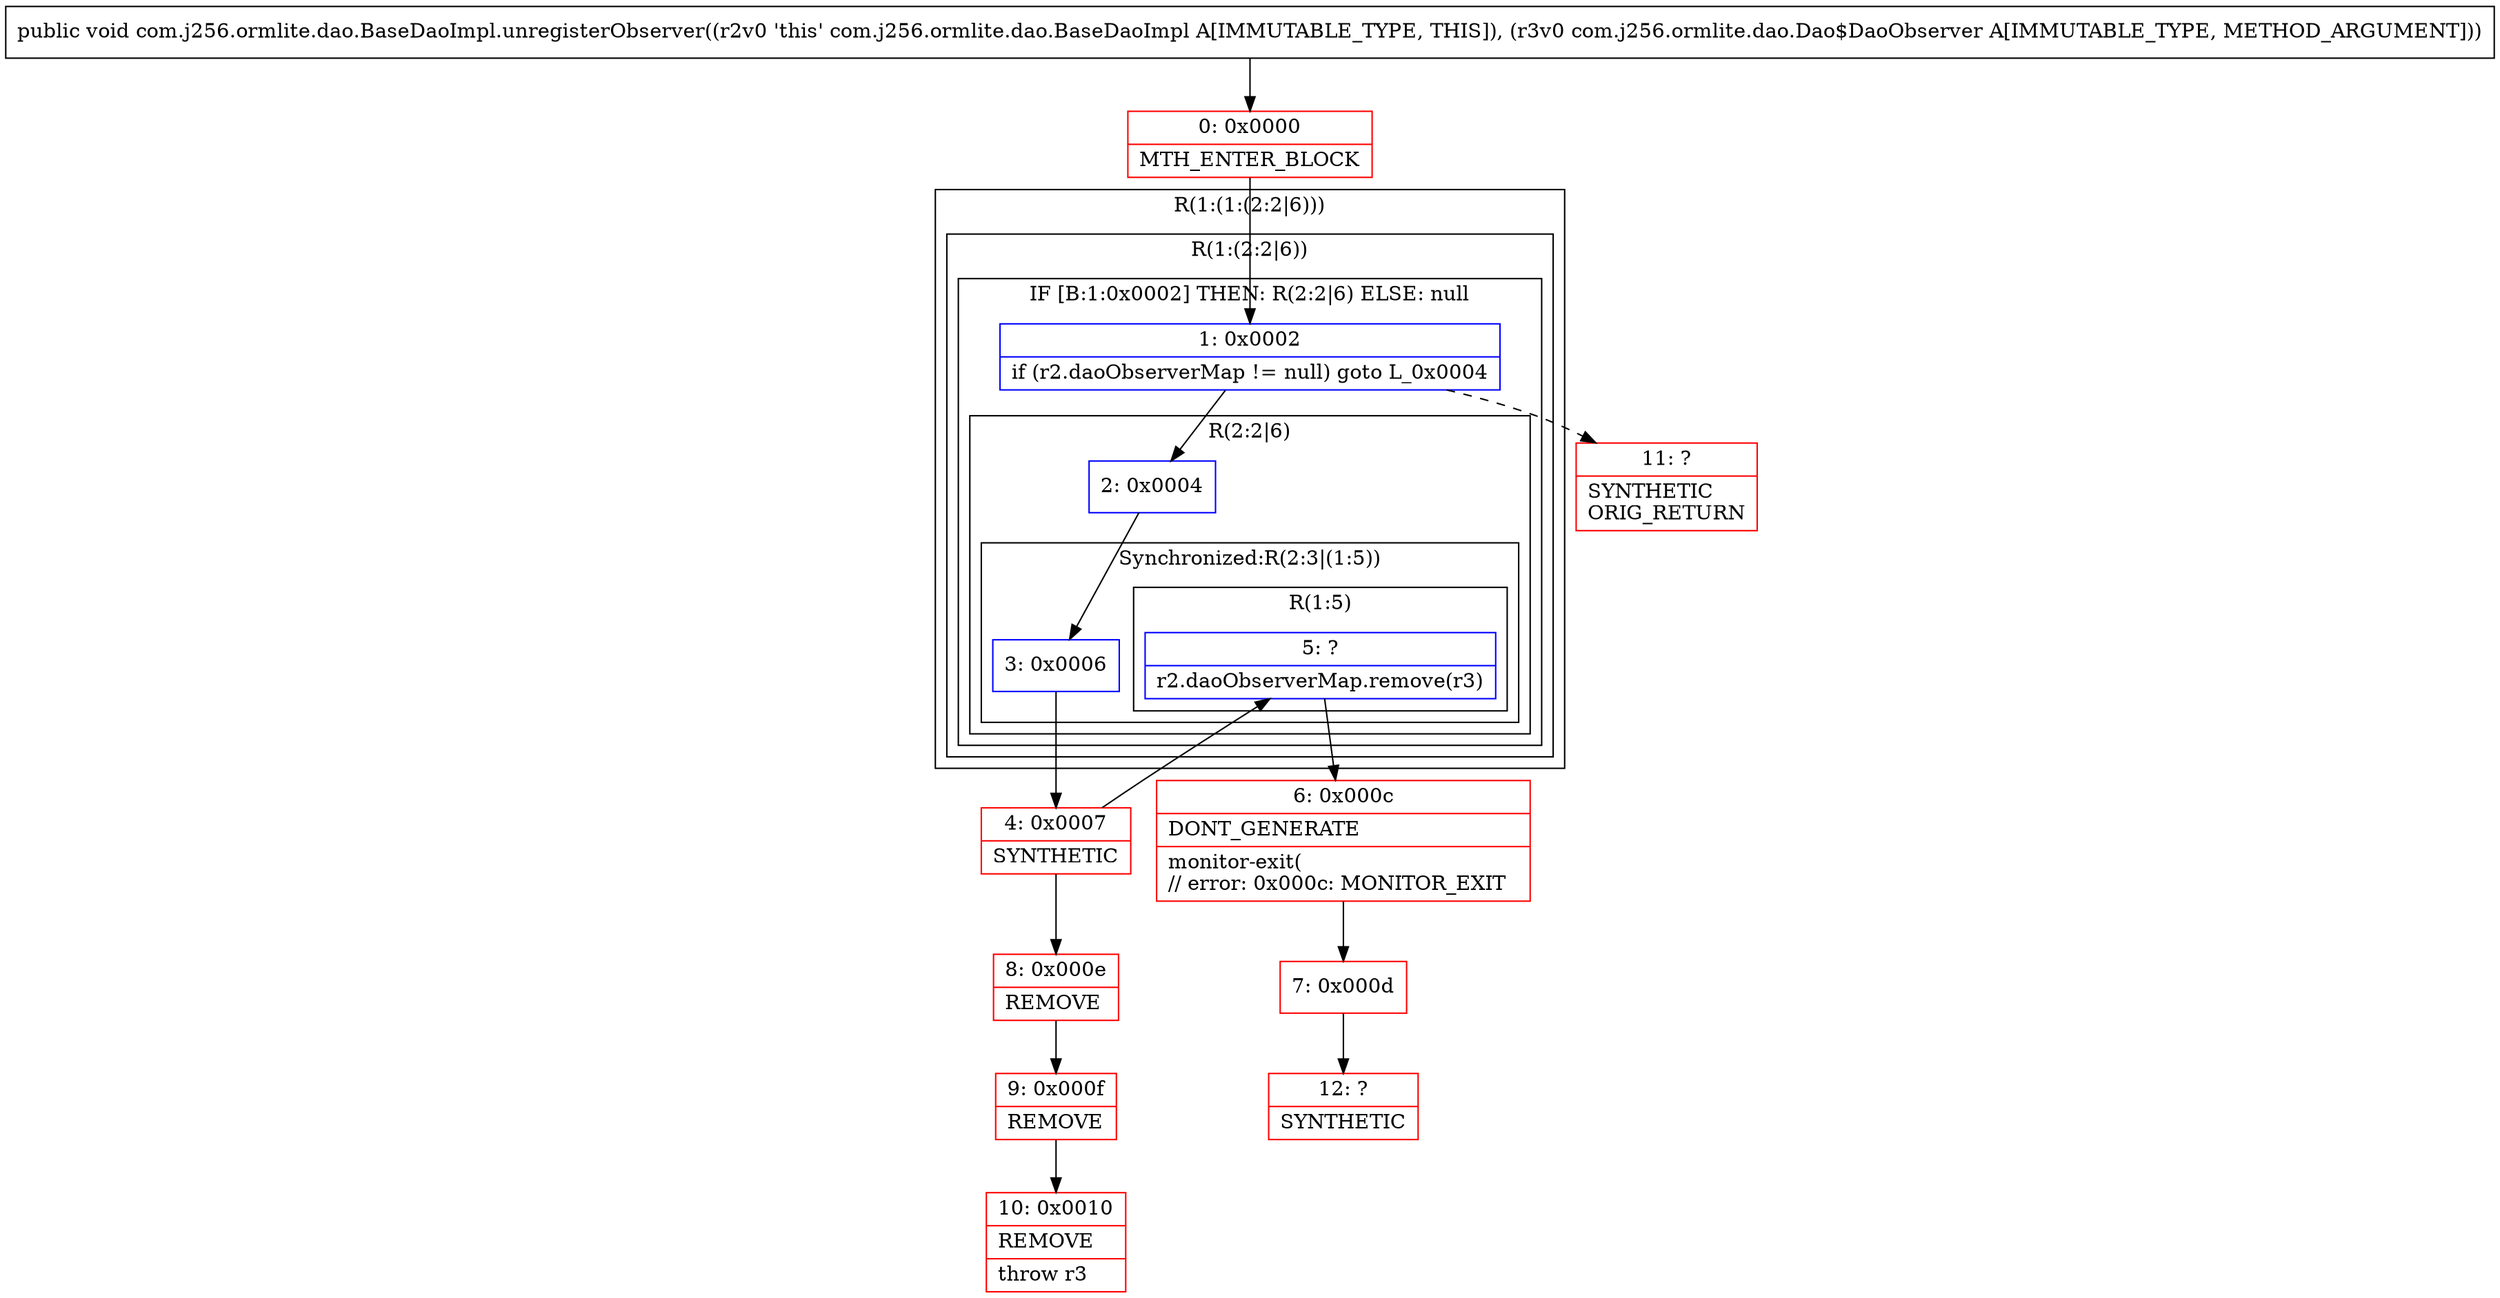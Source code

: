 digraph "CFG forcom.j256.ormlite.dao.BaseDaoImpl.unregisterObserver(Lcom\/j256\/ormlite\/dao\/Dao$DaoObserver;)V" {
subgraph cluster_Region_702165142 {
label = "R(1:(1:(2:2|6)))";
node [shape=record,color=blue];
subgraph cluster_Region_1897646324 {
label = "R(1:(2:2|6))";
node [shape=record,color=blue];
subgraph cluster_IfRegion_560672918 {
label = "IF [B:1:0x0002] THEN: R(2:2|6) ELSE: null";
node [shape=record,color=blue];
Node_1 [shape=record,label="{1\:\ 0x0002|if (r2.daoObserverMap != null) goto L_0x0004\l}"];
subgraph cluster_Region_1978702515 {
label = "R(2:2|6)";
node [shape=record,color=blue];
Node_2 [shape=record,label="{2\:\ 0x0004}"];
subgraph cluster_SynchronizedRegion_223758875 {
label = "Synchronized:R(2:3|(1:5))";
node [shape=record,color=blue];
Node_3 [shape=record,label="{3\:\ 0x0006}"];
subgraph cluster_Region_572878637 {
label = "R(1:5)";
node [shape=record,color=blue];
Node_5 [shape=record,label="{5\:\ ?|r2.daoObserverMap.remove(r3)\l}"];
}
}
}
}
}
}
Node_0 [shape=record,color=red,label="{0\:\ 0x0000|MTH_ENTER_BLOCK\l}"];
Node_4 [shape=record,color=red,label="{4\:\ 0x0007|SYNTHETIC\l}"];
Node_6 [shape=record,color=red,label="{6\:\ 0x000c|DONT_GENERATE\l|monitor\-exit(\l\/\/ error: 0x000c: MONITOR_EXIT  \l}"];
Node_7 [shape=record,color=red,label="{7\:\ 0x000d}"];
Node_8 [shape=record,color=red,label="{8\:\ 0x000e|REMOVE\l}"];
Node_9 [shape=record,color=red,label="{9\:\ 0x000f|REMOVE\l}"];
Node_10 [shape=record,color=red,label="{10\:\ 0x0010|REMOVE\l|throw r3\l}"];
Node_11 [shape=record,color=red,label="{11\:\ ?|SYNTHETIC\lORIG_RETURN\l}"];
Node_12 [shape=record,color=red,label="{12\:\ ?|SYNTHETIC\l}"];
MethodNode[shape=record,label="{public void com.j256.ormlite.dao.BaseDaoImpl.unregisterObserver((r2v0 'this' com.j256.ormlite.dao.BaseDaoImpl A[IMMUTABLE_TYPE, THIS]), (r3v0 com.j256.ormlite.dao.Dao$DaoObserver A[IMMUTABLE_TYPE, METHOD_ARGUMENT])) }"];
MethodNode -> Node_0;
Node_1 -> Node_2;
Node_1 -> Node_11[style=dashed];
Node_2 -> Node_3;
Node_3 -> Node_4;
Node_5 -> Node_6;
Node_0 -> Node_1;
Node_4 -> Node_5;
Node_4 -> Node_8;
Node_6 -> Node_7;
Node_7 -> Node_12;
Node_8 -> Node_9;
Node_9 -> Node_10;
}

